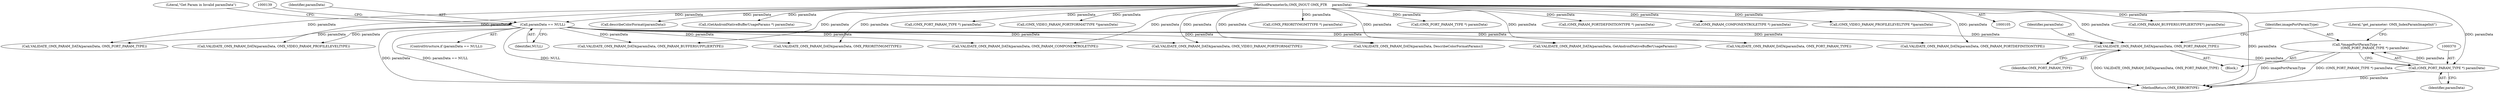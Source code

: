 digraph "0_Android_560ccdb509a7b86186fac0fce1b25bd9a3e6a6e8_0@pointer" {
"1000367" [label="(Call,*imagePortParamType =\n                                   (OMX_PORT_PARAM_TYPE *) paramData)"];
"1000369" [label="(Call,(OMX_PORT_PARAM_TYPE *) paramData)"];
"1000363" [label="(Call,VALIDATE_OMX_PARAM_DATA(paramData, OMX_PORT_PARAM_TYPE))"];
"1000129" [label="(Call,paramData == NULL)"];
"1000108" [label="(MethodParameterIn,OMX_INOUT OMX_PTR     paramData)"];
"1000481" [label="(Call,(OMX_PARAM_BUFFERSUPPLIERTYPE*) paramData)"];
"1000326" [label="(Call,VALIDATE_OMX_PARAM_DATA(paramData, OMX_PORT_PARAM_TYPE))"];
"1000637" [label="(Call,describeColorFormat(paramData))"];
"1000559" [label="(Call,VALIDATE_OMX_PARAM_DATA(paramData, OMX_VIDEO_PARAM_PROFILELEVELTYPE))"];
"1000128" [label="(ControlStructure,if (paramData == NULL))"];
"1000586" [label="(Call,(GetAndroidNativeBufferUsageParams *) paramData)"];
"1000475" [label="(Call,VALIDATE_OMX_PARAM_DATA(paramData, OMX_PARAM_BUFFERSUPPLIERTYPE))"];
"1000362" [label="(Block,)"];
"1000367" [label="(Call,*imagePortParamType =\n                                   (OMX_PORT_PARAM_TYPE *) paramData)"];
"1000130" [label="(Identifier,paramData)"];
"1000371" [label="(Identifier,paramData)"];
"1000448" [label="(Call,VALIDATE_OMX_PARAM_DATA(paramData, OMX_PRIORITYMGMTTYPE))"];
"1000373" [label="(Literal,\"get_parameter: OMX_IndexParamImageInit\")"];
"1000332" [label="(Call,(OMX_PORT_PARAM_TYPE *) paramData)"];
"1000213" [label="(Call,(OMX_VIDEO_PARAM_PORTFORMATTYPE *)paramData)"];
"1000369" [label="(Call,(OMX_PORT_PARAM_TYPE *) paramData)"];
"1000672" [label="(MethodReturn,OMX_ERRORTYPE)"];
"1000108" [label="(MethodParameterIn,OMX_INOUT OMX_PTR     paramData)"];
"1000409" [label="(Call,VALIDATE_OMX_PARAM_DATA(paramData, OMX_PARAM_COMPONENTROLETYPE))"];
"1000129" [label="(Call,paramData == NULL)"];
"1000131" [label="(Identifier,NULL)"];
"1000207" [label="(Call,VALIDATE_OMX_PARAM_DATA(paramData, OMX_VIDEO_PARAM_PORTFORMATTYPE))"];
"1000632" [label="(Call,VALIDATE_OMX_PARAM_DATA(paramData, DescribeColorFormatParams))"];
"1000454" [label="(Call,(OMX_PRIORITYMGMTTYPE *) paramData)"];
"1000578" [label="(Call,VALIDATE_OMX_PARAM_DATA(paramData, GetAndroidNativeBufferUsageParams))"];
"1000365" [label="(Identifier,OMX_PORT_PARAM_TYPE)"];
"1000368" [label="(Identifier,imagePortParamType)"];
"1000134" [label="(Literal,\"Get Param in Invalid paramData\")"];
"1000176" [label="(Call,(OMX_PORT_PARAM_TYPE *) paramData)"];
"1000170" [label="(Call,VALIDATE_OMX_PARAM_DATA(paramData, OMX_PORT_PARAM_TYPE))"];
"1000150" [label="(Call,(OMX_PARAM_PORTDEFINITIONTYPE *) paramData)"];
"1000415" [label="(Call,(OMX_PARAM_COMPONENTROLETYPE *) paramData)"];
"1000363" [label="(Call,VALIDATE_OMX_PARAM_DATA(paramData, OMX_PORT_PARAM_TYPE))"];
"1000568" [label="(Call,(OMX_VIDEO_PARAM_PROFILELEVELTYPE *)paramData)"];
"1000144" [label="(Call,VALIDATE_OMX_PARAM_DATA(paramData, OMX_PARAM_PORTDEFINITIONTYPE))"];
"1000364" [label="(Identifier,paramData)"];
"1000367" -> "1000362"  [label="AST: "];
"1000367" -> "1000369"  [label="CFG: "];
"1000368" -> "1000367"  [label="AST: "];
"1000369" -> "1000367"  [label="AST: "];
"1000373" -> "1000367"  [label="CFG: "];
"1000367" -> "1000672"  [label="DDG: (OMX_PORT_PARAM_TYPE *) paramData"];
"1000367" -> "1000672"  [label="DDG: imagePortParamType"];
"1000369" -> "1000367"  [label="DDG: paramData"];
"1000369" -> "1000371"  [label="CFG: "];
"1000370" -> "1000369"  [label="AST: "];
"1000371" -> "1000369"  [label="AST: "];
"1000369" -> "1000672"  [label="DDG: paramData"];
"1000363" -> "1000369"  [label="DDG: paramData"];
"1000108" -> "1000369"  [label="DDG: paramData"];
"1000363" -> "1000362"  [label="AST: "];
"1000363" -> "1000365"  [label="CFG: "];
"1000364" -> "1000363"  [label="AST: "];
"1000365" -> "1000363"  [label="AST: "];
"1000368" -> "1000363"  [label="CFG: "];
"1000363" -> "1000672"  [label="DDG: VALIDATE_OMX_PARAM_DATA(paramData, OMX_PORT_PARAM_TYPE)"];
"1000129" -> "1000363"  [label="DDG: paramData"];
"1000108" -> "1000363"  [label="DDG: paramData"];
"1000129" -> "1000128"  [label="AST: "];
"1000129" -> "1000131"  [label="CFG: "];
"1000130" -> "1000129"  [label="AST: "];
"1000131" -> "1000129"  [label="AST: "];
"1000134" -> "1000129"  [label="CFG: "];
"1000139" -> "1000129"  [label="CFG: "];
"1000129" -> "1000672"  [label="DDG: paramData"];
"1000129" -> "1000672"  [label="DDG: paramData == NULL"];
"1000129" -> "1000672"  [label="DDG: NULL"];
"1000108" -> "1000129"  [label="DDG: paramData"];
"1000129" -> "1000144"  [label="DDG: paramData"];
"1000129" -> "1000170"  [label="DDG: paramData"];
"1000129" -> "1000207"  [label="DDG: paramData"];
"1000129" -> "1000326"  [label="DDG: paramData"];
"1000129" -> "1000409"  [label="DDG: paramData"];
"1000129" -> "1000448"  [label="DDG: paramData"];
"1000129" -> "1000475"  [label="DDG: paramData"];
"1000129" -> "1000559"  [label="DDG: paramData"];
"1000129" -> "1000578"  [label="DDG: paramData"];
"1000129" -> "1000632"  [label="DDG: paramData"];
"1000108" -> "1000105"  [label="AST: "];
"1000108" -> "1000672"  [label="DDG: paramData"];
"1000108" -> "1000144"  [label="DDG: paramData"];
"1000108" -> "1000150"  [label="DDG: paramData"];
"1000108" -> "1000170"  [label="DDG: paramData"];
"1000108" -> "1000176"  [label="DDG: paramData"];
"1000108" -> "1000207"  [label="DDG: paramData"];
"1000108" -> "1000213"  [label="DDG: paramData"];
"1000108" -> "1000326"  [label="DDG: paramData"];
"1000108" -> "1000332"  [label="DDG: paramData"];
"1000108" -> "1000409"  [label="DDG: paramData"];
"1000108" -> "1000415"  [label="DDG: paramData"];
"1000108" -> "1000448"  [label="DDG: paramData"];
"1000108" -> "1000454"  [label="DDG: paramData"];
"1000108" -> "1000475"  [label="DDG: paramData"];
"1000108" -> "1000481"  [label="DDG: paramData"];
"1000108" -> "1000559"  [label="DDG: paramData"];
"1000108" -> "1000568"  [label="DDG: paramData"];
"1000108" -> "1000578"  [label="DDG: paramData"];
"1000108" -> "1000586"  [label="DDG: paramData"];
"1000108" -> "1000632"  [label="DDG: paramData"];
"1000108" -> "1000637"  [label="DDG: paramData"];
}

